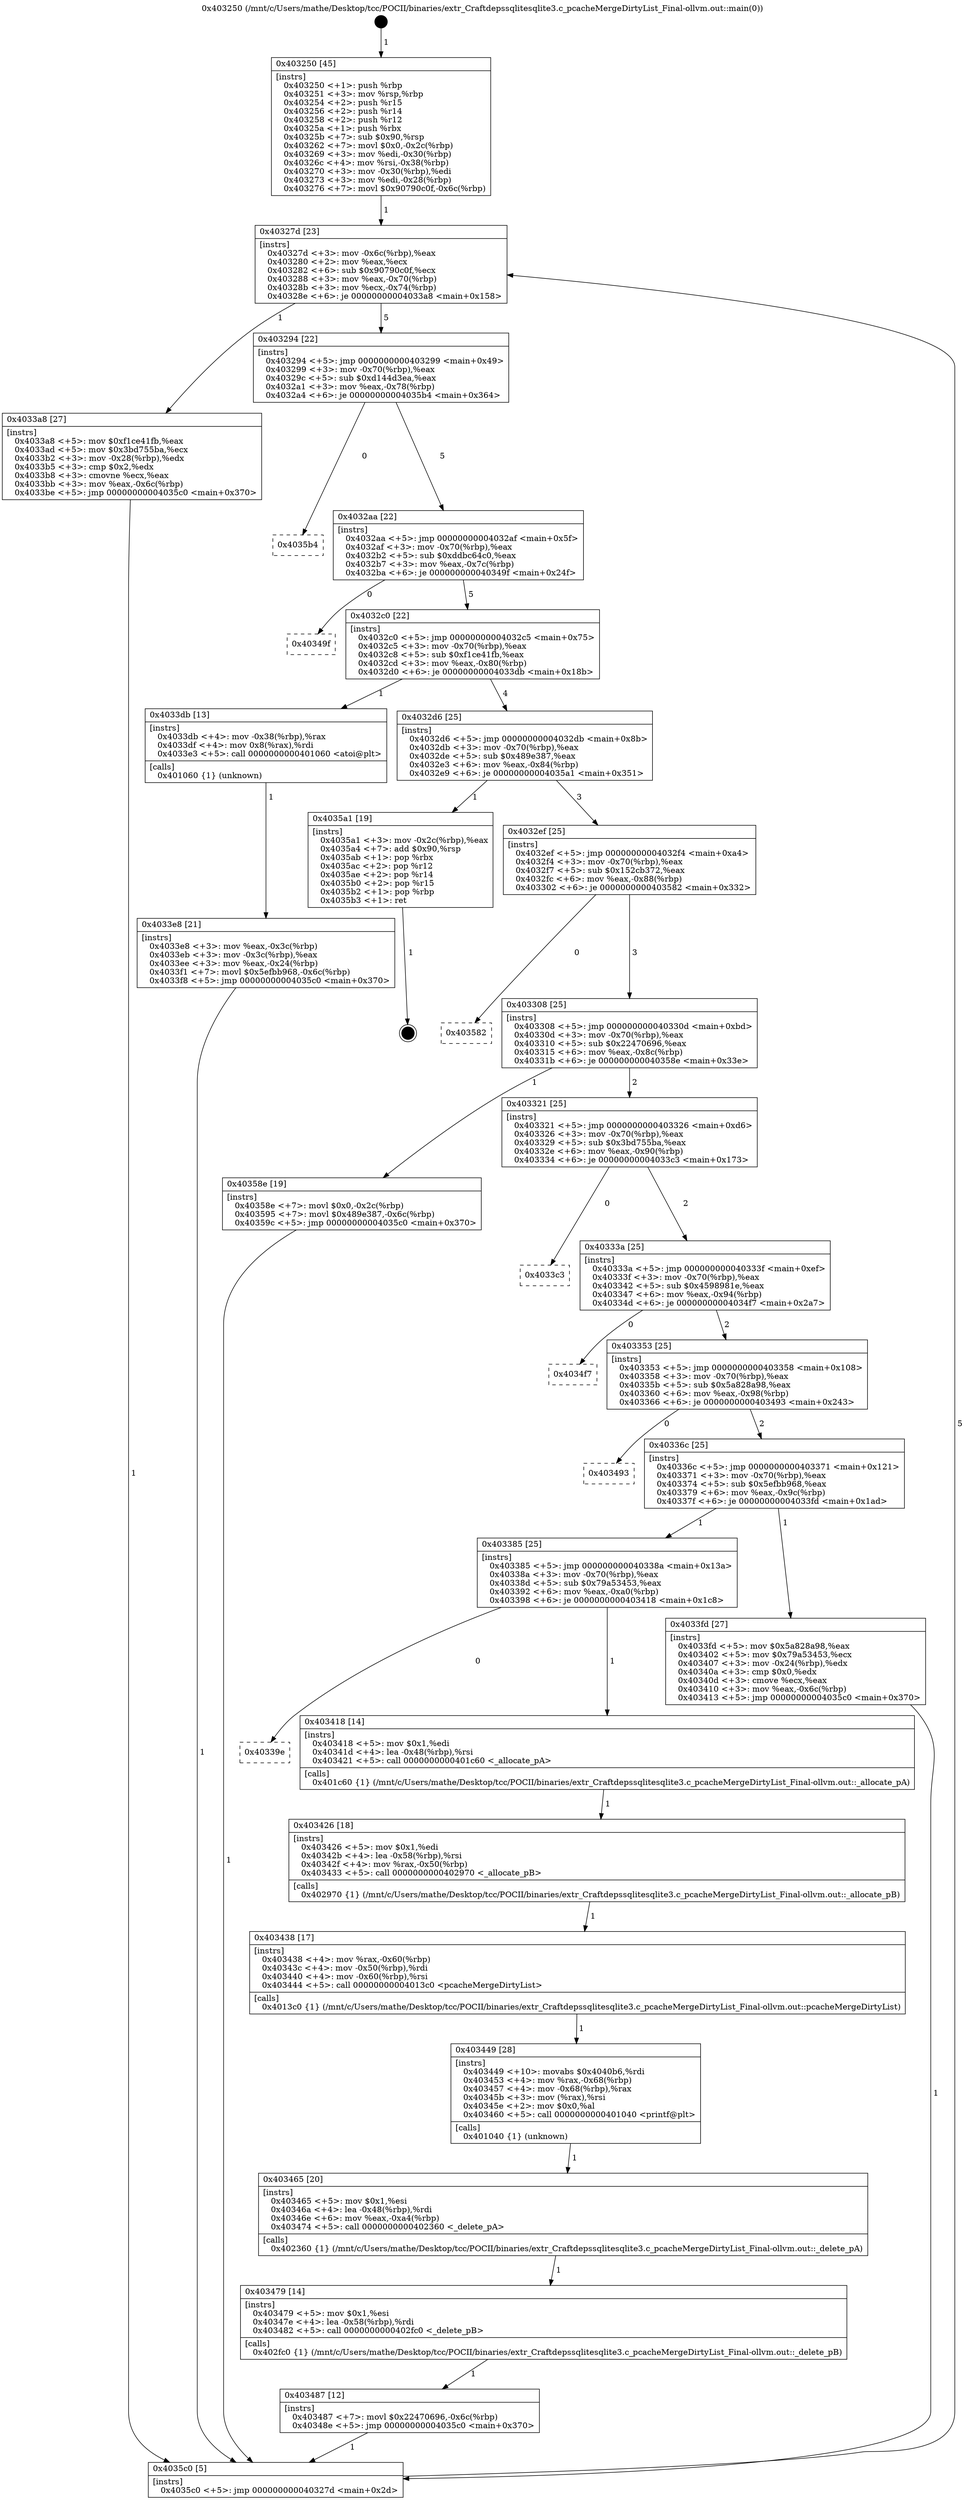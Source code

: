 digraph "0x403250" {
  label = "0x403250 (/mnt/c/Users/mathe/Desktop/tcc/POCII/binaries/extr_Craftdepssqlitesqlite3.c_pcacheMergeDirtyList_Final-ollvm.out::main(0))"
  labelloc = "t"
  node[shape=record]

  Entry [label="",width=0.3,height=0.3,shape=circle,fillcolor=black,style=filled]
  "0x40327d" [label="{
     0x40327d [23]\l
     | [instrs]\l
     &nbsp;&nbsp;0x40327d \<+3\>: mov -0x6c(%rbp),%eax\l
     &nbsp;&nbsp;0x403280 \<+2\>: mov %eax,%ecx\l
     &nbsp;&nbsp;0x403282 \<+6\>: sub $0x90790c0f,%ecx\l
     &nbsp;&nbsp;0x403288 \<+3\>: mov %eax,-0x70(%rbp)\l
     &nbsp;&nbsp;0x40328b \<+3\>: mov %ecx,-0x74(%rbp)\l
     &nbsp;&nbsp;0x40328e \<+6\>: je 00000000004033a8 \<main+0x158\>\l
  }"]
  "0x4033a8" [label="{
     0x4033a8 [27]\l
     | [instrs]\l
     &nbsp;&nbsp;0x4033a8 \<+5\>: mov $0xf1ce41fb,%eax\l
     &nbsp;&nbsp;0x4033ad \<+5\>: mov $0x3bd755ba,%ecx\l
     &nbsp;&nbsp;0x4033b2 \<+3\>: mov -0x28(%rbp),%edx\l
     &nbsp;&nbsp;0x4033b5 \<+3\>: cmp $0x2,%edx\l
     &nbsp;&nbsp;0x4033b8 \<+3\>: cmovne %ecx,%eax\l
     &nbsp;&nbsp;0x4033bb \<+3\>: mov %eax,-0x6c(%rbp)\l
     &nbsp;&nbsp;0x4033be \<+5\>: jmp 00000000004035c0 \<main+0x370\>\l
  }"]
  "0x403294" [label="{
     0x403294 [22]\l
     | [instrs]\l
     &nbsp;&nbsp;0x403294 \<+5\>: jmp 0000000000403299 \<main+0x49\>\l
     &nbsp;&nbsp;0x403299 \<+3\>: mov -0x70(%rbp),%eax\l
     &nbsp;&nbsp;0x40329c \<+5\>: sub $0xd144d3ea,%eax\l
     &nbsp;&nbsp;0x4032a1 \<+3\>: mov %eax,-0x78(%rbp)\l
     &nbsp;&nbsp;0x4032a4 \<+6\>: je 00000000004035b4 \<main+0x364\>\l
  }"]
  "0x4035c0" [label="{
     0x4035c0 [5]\l
     | [instrs]\l
     &nbsp;&nbsp;0x4035c0 \<+5\>: jmp 000000000040327d \<main+0x2d\>\l
  }"]
  "0x403250" [label="{
     0x403250 [45]\l
     | [instrs]\l
     &nbsp;&nbsp;0x403250 \<+1\>: push %rbp\l
     &nbsp;&nbsp;0x403251 \<+3\>: mov %rsp,%rbp\l
     &nbsp;&nbsp;0x403254 \<+2\>: push %r15\l
     &nbsp;&nbsp;0x403256 \<+2\>: push %r14\l
     &nbsp;&nbsp;0x403258 \<+2\>: push %r12\l
     &nbsp;&nbsp;0x40325a \<+1\>: push %rbx\l
     &nbsp;&nbsp;0x40325b \<+7\>: sub $0x90,%rsp\l
     &nbsp;&nbsp;0x403262 \<+7\>: movl $0x0,-0x2c(%rbp)\l
     &nbsp;&nbsp;0x403269 \<+3\>: mov %edi,-0x30(%rbp)\l
     &nbsp;&nbsp;0x40326c \<+4\>: mov %rsi,-0x38(%rbp)\l
     &nbsp;&nbsp;0x403270 \<+3\>: mov -0x30(%rbp),%edi\l
     &nbsp;&nbsp;0x403273 \<+3\>: mov %edi,-0x28(%rbp)\l
     &nbsp;&nbsp;0x403276 \<+7\>: movl $0x90790c0f,-0x6c(%rbp)\l
  }"]
  Exit [label="",width=0.3,height=0.3,shape=circle,fillcolor=black,style=filled,peripheries=2]
  "0x4035b4" [label="{
     0x4035b4\l
  }", style=dashed]
  "0x4032aa" [label="{
     0x4032aa [22]\l
     | [instrs]\l
     &nbsp;&nbsp;0x4032aa \<+5\>: jmp 00000000004032af \<main+0x5f\>\l
     &nbsp;&nbsp;0x4032af \<+3\>: mov -0x70(%rbp),%eax\l
     &nbsp;&nbsp;0x4032b2 \<+5\>: sub $0xddbc64c0,%eax\l
     &nbsp;&nbsp;0x4032b7 \<+3\>: mov %eax,-0x7c(%rbp)\l
     &nbsp;&nbsp;0x4032ba \<+6\>: je 000000000040349f \<main+0x24f\>\l
  }"]
  "0x403487" [label="{
     0x403487 [12]\l
     | [instrs]\l
     &nbsp;&nbsp;0x403487 \<+7\>: movl $0x22470696,-0x6c(%rbp)\l
     &nbsp;&nbsp;0x40348e \<+5\>: jmp 00000000004035c0 \<main+0x370\>\l
  }"]
  "0x40349f" [label="{
     0x40349f\l
  }", style=dashed]
  "0x4032c0" [label="{
     0x4032c0 [22]\l
     | [instrs]\l
     &nbsp;&nbsp;0x4032c0 \<+5\>: jmp 00000000004032c5 \<main+0x75\>\l
     &nbsp;&nbsp;0x4032c5 \<+3\>: mov -0x70(%rbp),%eax\l
     &nbsp;&nbsp;0x4032c8 \<+5\>: sub $0xf1ce41fb,%eax\l
     &nbsp;&nbsp;0x4032cd \<+3\>: mov %eax,-0x80(%rbp)\l
     &nbsp;&nbsp;0x4032d0 \<+6\>: je 00000000004033db \<main+0x18b\>\l
  }"]
  "0x403479" [label="{
     0x403479 [14]\l
     | [instrs]\l
     &nbsp;&nbsp;0x403479 \<+5\>: mov $0x1,%esi\l
     &nbsp;&nbsp;0x40347e \<+4\>: lea -0x58(%rbp),%rdi\l
     &nbsp;&nbsp;0x403482 \<+5\>: call 0000000000402fc0 \<_delete_pB\>\l
     | [calls]\l
     &nbsp;&nbsp;0x402fc0 \{1\} (/mnt/c/Users/mathe/Desktop/tcc/POCII/binaries/extr_Craftdepssqlitesqlite3.c_pcacheMergeDirtyList_Final-ollvm.out::_delete_pB)\l
  }"]
  "0x4033db" [label="{
     0x4033db [13]\l
     | [instrs]\l
     &nbsp;&nbsp;0x4033db \<+4\>: mov -0x38(%rbp),%rax\l
     &nbsp;&nbsp;0x4033df \<+4\>: mov 0x8(%rax),%rdi\l
     &nbsp;&nbsp;0x4033e3 \<+5\>: call 0000000000401060 \<atoi@plt\>\l
     | [calls]\l
     &nbsp;&nbsp;0x401060 \{1\} (unknown)\l
  }"]
  "0x4032d6" [label="{
     0x4032d6 [25]\l
     | [instrs]\l
     &nbsp;&nbsp;0x4032d6 \<+5\>: jmp 00000000004032db \<main+0x8b\>\l
     &nbsp;&nbsp;0x4032db \<+3\>: mov -0x70(%rbp),%eax\l
     &nbsp;&nbsp;0x4032de \<+5\>: sub $0x489e387,%eax\l
     &nbsp;&nbsp;0x4032e3 \<+6\>: mov %eax,-0x84(%rbp)\l
     &nbsp;&nbsp;0x4032e9 \<+6\>: je 00000000004035a1 \<main+0x351\>\l
  }"]
  "0x4033e8" [label="{
     0x4033e8 [21]\l
     | [instrs]\l
     &nbsp;&nbsp;0x4033e8 \<+3\>: mov %eax,-0x3c(%rbp)\l
     &nbsp;&nbsp;0x4033eb \<+3\>: mov -0x3c(%rbp),%eax\l
     &nbsp;&nbsp;0x4033ee \<+3\>: mov %eax,-0x24(%rbp)\l
     &nbsp;&nbsp;0x4033f1 \<+7\>: movl $0x5efbb968,-0x6c(%rbp)\l
     &nbsp;&nbsp;0x4033f8 \<+5\>: jmp 00000000004035c0 \<main+0x370\>\l
  }"]
  "0x403465" [label="{
     0x403465 [20]\l
     | [instrs]\l
     &nbsp;&nbsp;0x403465 \<+5\>: mov $0x1,%esi\l
     &nbsp;&nbsp;0x40346a \<+4\>: lea -0x48(%rbp),%rdi\l
     &nbsp;&nbsp;0x40346e \<+6\>: mov %eax,-0xa4(%rbp)\l
     &nbsp;&nbsp;0x403474 \<+5\>: call 0000000000402360 \<_delete_pA\>\l
     | [calls]\l
     &nbsp;&nbsp;0x402360 \{1\} (/mnt/c/Users/mathe/Desktop/tcc/POCII/binaries/extr_Craftdepssqlitesqlite3.c_pcacheMergeDirtyList_Final-ollvm.out::_delete_pA)\l
  }"]
  "0x4035a1" [label="{
     0x4035a1 [19]\l
     | [instrs]\l
     &nbsp;&nbsp;0x4035a1 \<+3\>: mov -0x2c(%rbp),%eax\l
     &nbsp;&nbsp;0x4035a4 \<+7\>: add $0x90,%rsp\l
     &nbsp;&nbsp;0x4035ab \<+1\>: pop %rbx\l
     &nbsp;&nbsp;0x4035ac \<+2\>: pop %r12\l
     &nbsp;&nbsp;0x4035ae \<+2\>: pop %r14\l
     &nbsp;&nbsp;0x4035b0 \<+2\>: pop %r15\l
     &nbsp;&nbsp;0x4035b2 \<+1\>: pop %rbp\l
     &nbsp;&nbsp;0x4035b3 \<+1\>: ret\l
  }"]
  "0x4032ef" [label="{
     0x4032ef [25]\l
     | [instrs]\l
     &nbsp;&nbsp;0x4032ef \<+5\>: jmp 00000000004032f4 \<main+0xa4\>\l
     &nbsp;&nbsp;0x4032f4 \<+3\>: mov -0x70(%rbp),%eax\l
     &nbsp;&nbsp;0x4032f7 \<+5\>: sub $0x152cb372,%eax\l
     &nbsp;&nbsp;0x4032fc \<+6\>: mov %eax,-0x88(%rbp)\l
     &nbsp;&nbsp;0x403302 \<+6\>: je 0000000000403582 \<main+0x332\>\l
  }"]
  "0x403449" [label="{
     0x403449 [28]\l
     | [instrs]\l
     &nbsp;&nbsp;0x403449 \<+10\>: movabs $0x4040b6,%rdi\l
     &nbsp;&nbsp;0x403453 \<+4\>: mov %rax,-0x68(%rbp)\l
     &nbsp;&nbsp;0x403457 \<+4\>: mov -0x68(%rbp),%rax\l
     &nbsp;&nbsp;0x40345b \<+3\>: mov (%rax),%rsi\l
     &nbsp;&nbsp;0x40345e \<+2\>: mov $0x0,%al\l
     &nbsp;&nbsp;0x403460 \<+5\>: call 0000000000401040 \<printf@plt\>\l
     | [calls]\l
     &nbsp;&nbsp;0x401040 \{1\} (unknown)\l
  }"]
  "0x403582" [label="{
     0x403582\l
  }", style=dashed]
  "0x403308" [label="{
     0x403308 [25]\l
     | [instrs]\l
     &nbsp;&nbsp;0x403308 \<+5\>: jmp 000000000040330d \<main+0xbd\>\l
     &nbsp;&nbsp;0x40330d \<+3\>: mov -0x70(%rbp),%eax\l
     &nbsp;&nbsp;0x403310 \<+5\>: sub $0x22470696,%eax\l
     &nbsp;&nbsp;0x403315 \<+6\>: mov %eax,-0x8c(%rbp)\l
     &nbsp;&nbsp;0x40331b \<+6\>: je 000000000040358e \<main+0x33e\>\l
  }"]
  "0x403438" [label="{
     0x403438 [17]\l
     | [instrs]\l
     &nbsp;&nbsp;0x403438 \<+4\>: mov %rax,-0x60(%rbp)\l
     &nbsp;&nbsp;0x40343c \<+4\>: mov -0x50(%rbp),%rdi\l
     &nbsp;&nbsp;0x403440 \<+4\>: mov -0x60(%rbp),%rsi\l
     &nbsp;&nbsp;0x403444 \<+5\>: call 00000000004013c0 \<pcacheMergeDirtyList\>\l
     | [calls]\l
     &nbsp;&nbsp;0x4013c0 \{1\} (/mnt/c/Users/mathe/Desktop/tcc/POCII/binaries/extr_Craftdepssqlitesqlite3.c_pcacheMergeDirtyList_Final-ollvm.out::pcacheMergeDirtyList)\l
  }"]
  "0x40358e" [label="{
     0x40358e [19]\l
     | [instrs]\l
     &nbsp;&nbsp;0x40358e \<+7\>: movl $0x0,-0x2c(%rbp)\l
     &nbsp;&nbsp;0x403595 \<+7\>: movl $0x489e387,-0x6c(%rbp)\l
     &nbsp;&nbsp;0x40359c \<+5\>: jmp 00000000004035c0 \<main+0x370\>\l
  }"]
  "0x403321" [label="{
     0x403321 [25]\l
     | [instrs]\l
     &nbsp;&nbsp;0x403321 \<+5\>: jmp 0000000000403326 \<main+0xd6\>\l
     &nbsp;&nbsp;0x403326 \<+3\>: mov -0x70(%rbp),%eax\l
     &nbsp;&nbsp;0x403329 \<+5\>: sub $0x3bd755ba,%eax\l
     &nbsp;&nbsp;0x40332e \<+6\>: mov %eax,-0x90(%rbp)\l
     &nbsp;&nbsp;0x403334 \<+6\>: je 00000000004033c3 \<main+0x173\>\l
  }"]
  "0x403426" [label="{
     0x403426 [18]\l
     | [instrs]\l
     &nbsp;&nbsp;0x403426 \<+5\>: mov $0x1,%edi\l
     &nbsp;&nbsp;0x40342b \<+4\>: lea -0x58(%rbp),%rsi\l
     &nbsp;&nbsp;0x40342f \<+4\>: mov %rax,-0x50(%rbp)\l
     &nbsp;&nbsp;0x403433 \<+5\>: call 0000000000402970 \<_allocate_pB\>\l
     | [calls]\l
     &nbsp;&nbsp;0x402970 \{1\} (/mnt/c/Users/mathe/Desktop/tcc/POCII/binaries/extr_Craftdepssqlitesqlite3.c_pcacheMergeDirtyList_Final-ollvm.out::_allocate_pB)\l
  }"]
  "0x4033c3" [label="{
     0x4033c3\l
  }", style=dashed]
  "0x40333a" [label="{
     0x40333a [25]\l
     | [instrs]\l
     &nbsp;&nbsp;0x40333a \<+5\>: jmp 000000000040333f \<main+0xef\>\l
     &nbsp;&nbsp;0x40333f \<+3\>: mov -0x70(%rbp),%eax\l
     &nbsp;&nbsp;0x403342 \<+5\>: sub $0x4598981e,%eax\l
     &nbsp;&nbsp;0x403347 \<+6\>: mov %eax,-0x94(%rbp)\l
     &nbsp;&nbsp;0x40334d \<+6\>: je 00000000004034f7 \<main+0x2a7\>\l
  }"]
  "0x40339e" [label="{
     0x40339e\l
  }", style=dashed]
  "0x4034f7" [label="{
     0x4034f7\l
  }", style=dashed]
  "0x403353" [label="{
     0x403353 [25]\l
     | [instrs]\l
     &nbsp;&nbsp;0x403353 \<+5\>: jmp 0000000000403358 \<main+0x108\>\l
     &nbsp;&nbsp;0x403358 \<+3\>: mov -0x70(%rbp),%eax\l
     &nbsp;&nbsp;0x40335b \<+5\>: sub $0x5a828a98,%eax\l
     &nbsp;&nbsp;0x403360 \<+6\>: mov %eax,-0x98(%rbp)\l
     &nbsp;&nbsp;0x403366 \<+6\>: je 0000000000403493 \<main+0x243\>\l
  }"]
  "0x403418" [label="{
     0x403418 [14]\l
     | [instrs]\l
     &nbsp;&nbsp;0x403418 \<+5\>: mov $0x1,%edi\l
     &nbsp;&nbsp;0x40341d \<+4\>: lea -0x48(%rbp),%rsi\l
     &nbsp;&nbsp;0x403421 \<+5\>: call 0000000000401c60 \<_allocate_pA\>\l
     | [calls]\l
     &nbsp;&nbsp;0x401c60 \{1\} (/mnt/c/Users/mathe/Desktop/tcc/POCII/binaries/extr_Craftdepssqlitesqlite3.c_pcacheMergeDirtyList_Final-ollvm.out::_allocate_pA)\l
  }"]
  "0x403493" [label="{
     0x403493\l
  }", style=dashed]
  "0x40336c" [label="{
     0x40336c [25]\l
     | [instrs]\l
     &nbsp;&nbsp;0x40336c \<+5\>: jmp 0000000000403371 \<main+0x121\>\l
     &nbsp;&nbsp;0x403371 \<+3\>: mov -0x70(%rbp),%eax\l
     &nbsp;&nbsp;0x403374 \<+5\>: sub $0x5efbb968,%eax\l
     &nbsp;&nbsp;0x403379 \<+6\>: mov %eax,-0x9c(%rbp)\l
     &nbsp;&nbsp;0x40337f \<+6\>: je 00000000004033fd \<main+0x1ad\>\l
  }"]
  "0x403385" [label="{
     0x403385 [25]\l
     | [instrs]\l
     &nbsp;&nbsp;0x403385 \<+5\>: jmp 000000000040338a \<main+0x13a\>\l
     &nbsp;&nbsp;0x40338a \<+3\>: mov -0x70(%rbp),%eax\l
     &nbsp;&nbsp;0x40338d \<+5\>: sub $0x79a53453,%eax\l
     &nbsp;&nbsp;0x403392 \<+6\>: mov %eax,-0xa0(%rbp)\l
     &nbsp;&nbsp;0x403398 \<+6\>: je 0000000000403418 \<main+0x1c8\>\l
  }"]
  "0x4033fd" [label="{
     0x4033fd [27]\l
     | [instrs]\l
     &nbsp;&nbsp;0x4033fd \<+5\>: mov $0x5a828a98,%eax\l
     &nbsp;&nbsp;0x403402 \<+5\>: mov $0x79a53453,%ecx\l
     &nbsp;&nbsp;0x403407 \<+3\>: mov -0x24(%rbp),%edx\l
     &nbsp;&nbsp;0x40340a \<+3\>: cmp $0x0,%edx\l
     &nbsp;&nbsp;0x40340d \<+3\>: cmove %ecx,%eax\l
     &nbsp;&nbsp;0x403410 \<+3\>: mov %eax,-0x6c(%rbp)\l
     &nbsp;&nbsp;0x403413 \<+5\>: jmp 00000000004035c0 \<main+0x370\>\l
  }"]
  Entry -> "0x403250" [label=" 1"]
  "0x40327d" -> "0x4033a8" [label=" 1"]
  "0x40327d" -> "0x403294" [label=" 5"]
  "0x4033a8" -> "0x4035c0" [label=" 1"]
  "0x403250" -> "0x40327d" [label=" 1"]
  "0x4035c0" -> "0x40327d" [label=" 5"]
  "0x4035a1" -> Exit [label=" 1"]
  "0x403294" -> "0x4035b4" [label=" 0"]
  "0x403294" -> "0x4032aa" [label=" 5"]
  "0x40358e" -> "0x4035c0" [label=" 1"]
  "0x4032aa" -> "0x40349f" [label=" 0"]
  "0x4032aa" -> "0x4032c0" [label=" 5"]
  "0x403487" -> "0x4035c0" [label=" 1"]
  "0x4032c0" -> "0x4033db" [label=" 1"]
  "0x4032c0" -> "0x4032d6" [label=" 4"]
  "0x4033db" -> "0x4033e8" [label=" 1"]
  "0x4033e8" -> "0x4035c0" [label=" 1"]
  "0x403479" -> "0x403487" [label=" 1"]
  "0x4032d6" -> "0x4035a1" [label=" 1"]
  "0x4032d6" -> "0x4032ef" [label=" 3"]
  "0x403465" -> "0x403479" [label=" 1"]
  "0x4032ef" -> "0x403582" [label=" 0"]
  "0x4032ef" -> "0x403308" [label=" 3"]
  "0x403449" -> "0x403465" [label=" 1"]
  "0x403308" -> "0x40358e" [label=" 1"]
  "0x403308" -> "0x403321" [label=" 2"]
  "0x403438" -> "0x403449" [label=" 1"]
  "0x403321" -> "0x4033c3" [label=" 0"]
  "0x403321" -> "0x40333a" [label=" 2"]
  "0x403426" -> "0x403438" [label=" 1"]
  "0x40333a" -> "0x4034f7" [label=" 0"]
  "0x40333a" -> "0x403353" [label=" 2"]
  "0x403418" -> "0x403426" [label=" 1"]
  "0x403353" -> "0x403493" [label=" 0"]
  "0x403353" -> "0x40336c" [label=" 2"]
  "0x403385" -> "0x40339e" [label=" 0"]
  "0x40336c" -> "0x4033fd" [label=" 1"]
  "0x40336c" -> "0x403385" [label=" 1"]
  "0x4033fd" -> "0x4035c0" [label=" 1"]
  "0x403385" -> "0x403418" [label=" 1"]
}
